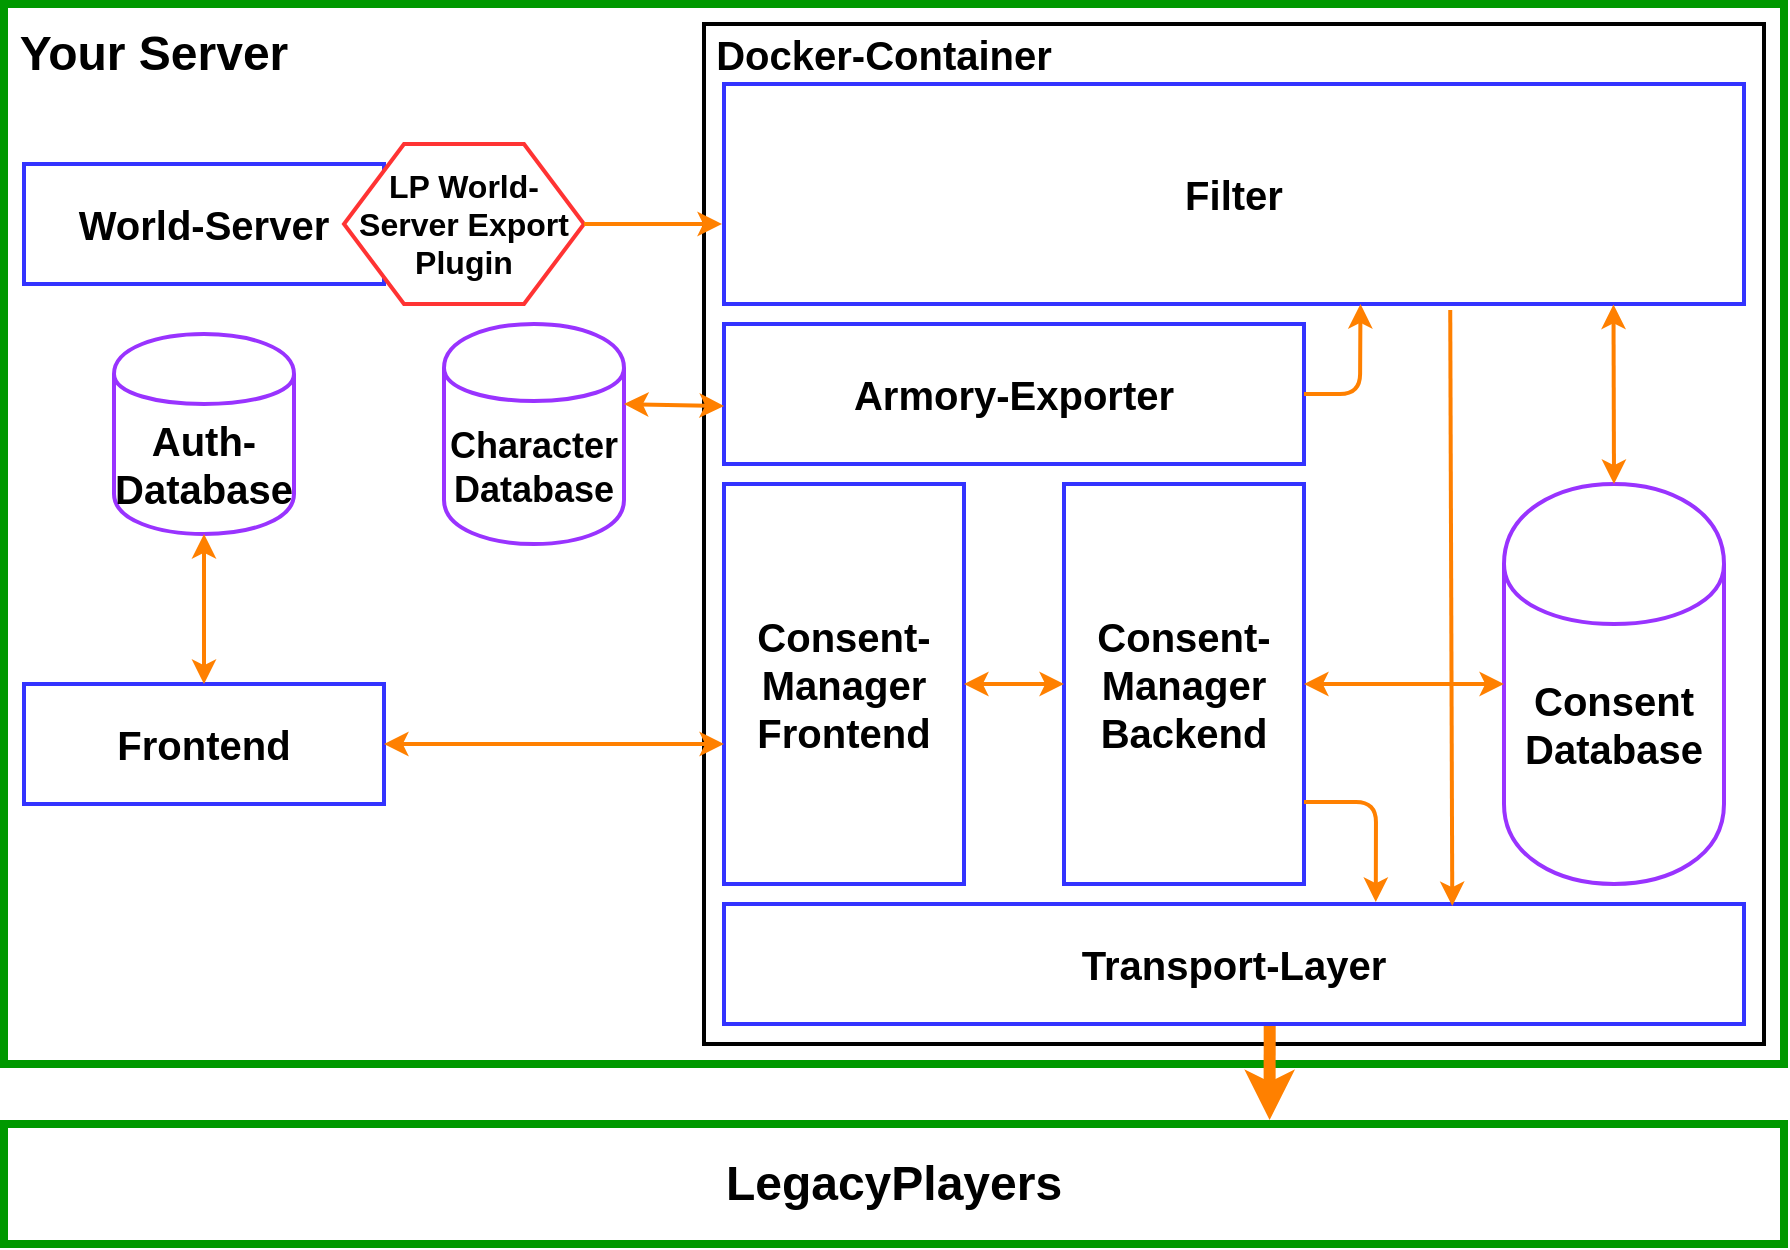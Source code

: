 <mxfile version="12.6.5" type="device"><diagram id="lThA6a1NeHgEB9G-pxd5" name="Page-1"><mxGraphModel dx="2046" dy="1123" grid="1" gridSize="10" guides="1" tooltips="1" connect="1" arrows="1" fold="1" page="1" pageScale="1" pageWidth="850" pageHeight="1100" math="0" shadow="0"><root><mxCell id="0"/><mxCell id="1" parent="0"/><mxCell id="ovgffi6Pzi2pMFkgmx6C-24" value="" style="rounded=0;whiteSpace=wrap;html=1;strokeColor=#009900;strokeWidth=4;fillColor=#ffffff;" vertex="1" parent="1"><mxGeometry x="10" y="40" width="890" height="530" as="geometry"/></mxCell><mxCell id="ovgffi6Pzi2pMFkgmx6C-1" value="&lt;b&gt;&lt;font style=&quot;font-size: 20px&quot;&gt;World-Server&lt;/font&gt;&lt;/b&gt;" style="rounded=0;whiteSpace=wrap;html=1;strokeColor=#3333FF;strokeWidth=2;" vertex="1" parent="1"><mxGeometry x="20" y="120" width="180" height="60" as="geometry"/></mxCell><mxCell id="ovgffi6Pzi2pMFkgmx6C-2" value="&lt;font style=&quot;font-size: 16px&quot;&gt;&lt;b&gt;LP World-Server Export Plugin&lt;br&gt;&lt;/b&gt;&lt;/font&gt;" style="shape=hexagon;perimeter=hexagonPerimeter2;whiteSpace=wrap;html=1;strokeColor=#FF3333;strokeWidth=2;" vertex="1" parent="1"><mxGeometry x="180" y="110" width="120" height="80" as="geometry"/></mxCell><mxCell id="ovgffi6Pzi2pMFkgmx6C-3" value="&lt;font style=&quot;font-size: 20px&quot;&gt;&lt;b&gt;Frontend&lt;/b&gt;&lt;/font&gt;" style="rounded=0;whiteSpace=wrap;html=1;strokeColor=#3333FF;strokeWidth=2;" vertex="1" parent="1"><mxGeometry x="20" y="380" width="180" height="60" as="geometry"/></mxCell><mxCell id="ovgffi6Pzi2pMFkgmx6C-4" value="&lt;font style=&quot;font-size: 20px&quot;&gt;&lt;b&gt;Auth-Database&lt;/b&gt;&lt;/font&gt;" style="shape=cylinder;whiteSpace=wrap;html=1;boundedLbl=1;backgroundOutline=1;strokeColor=#9933FF;strokeWidth=2;" vertex="1" parent="1"><mxGeometry x="65" y="205" width="90" height="100" as="geometry"/></mxCell><mxCell id="ovgffi6Pzi2pMFkgmx6C-5" value="" style="endArrow=classic;startArrow=classic;html=1;entryX=0.5;entryY=1;entryDx=0;entryDy=0;strokeColor=#FF8000;strokeWidth=2;" edge="1" parent="1" source="ovgffi6Pzi2pMFkgmx6C-3" target="ovgffi6Pzi2pMFkgmx6C-4"><mxGeometry width="50" height="50" relative="1" as="geometry"><mxPoint x="20" y="510" as="sourcePoint"/><mxPoint x="70" y="460" as="targetPoint"/></mxGeometry></mxCell><mxCell id="ovgffi6Pzi2pMFkgmx6C-6" value="" style="rounded=0;whiteSpace=wrap;html=1;fillColor=none;align=left;strokeColor=#000000;strokeWidth=2;" vertex="1" parent="1"><mxGeometry x="360" y="50" width="530" height="510" as="geometry"/></mxCell><mxCell id="ovgffi6Pzi2pMFkgmx6C-7" value="&lt;font style=&quot;font-size: 20px&quot;&gt;&lt;b&gt;Docker-Container&lt;br&gt;&lt;/b&gt;&lt;/font&gt;" style="text;html=1;strokeColor=none;fillColor=none;align=center;verticalAlign=middle;whiteSpace=wrap;rounded=0;" vertex="1" parent="1"><mxGeometry x="360" y="50" width="180" height="30" as="geometry"/></mxCell><mxCell id="ovgffi6Pzi2pMFkgmx6C-8" value="&lt;font style=&quot;font-size: 20px&quot;&gt;&lt;b&gt;Transport-Layer&lt;/b&gt;&lt;/font&gt;" style="rounded=0;whiteSpace=wrap;html=1;strokeColor=#3333FF;strokeWidth=2;fillColor=#ffffff;" vertex="1" parent="1"><mxGeometry x="370" y="490" width="510" height="60" as="geometry"/></mxCell><mxCell id="ovgffi6Pzi2pMFkgmx6C-9" value="&lt;font style=&quot;font-size: 20px&quot;&gt;&lt;b&gt;Consent-Manager Frontend&lt;br&gt;&lt;/b&gt;&lt;/font&gt;" style="rounded=0;whiteSpace=wrap;html=1;strokeColor=#3333FF;strokeWidth=2;fillColor=#ffffff;" vertex="1" parent="1"><mxGeometry x="370" y="280" width="120" height="200" as="geometry"/></mxCell><mxCell id="ovgffi6Pzi2pMFkgmx6C-10" value="&lt;font style=&quot;font-size: 20px&quot;&gt;&lt;b&gt;Filter&lt;/b&gt;&lt;/font&gt;" style="rounded=0;whiteSpace=wrap;html=1;strokeColor=#3333FF;strokeWidth=2;fillColor=#ffffff;" vertex="1" parent="1"><mxGeometry x="370" y="80" width="510" height="110" as="geometry"/></mxCell><mxCell id="ovgffi6Pzi2pMFkgmx6C-11" value="&lt;div style=&quot;font-size: 20px&quot;&gt;&lt;font style=&quot;font-size: 20px&quot;&gt;&lt;b&gt;Armory-Exporter&lt;/b&gt;&lt;/font&gt;&lt;/div&gt;" style="rounded=0;whiteSpace=wrap;html=1;strokeColor=#3333FF;strokeWidth=2;fillColor=#ffffff;" vertex="1" parent="1"><mxGeometry x="370" y="200" width="290" height="70" as="geometry"/></mxCell><mxCell id="ovgffi6Pzi2pMFkgmx6C-13" value="&lt;font style=&quot;font-size: 20px&quot;&gt;&lt;b&gt;Consent Database&lt;br&gt;&lt;/b&gt;&lt;/font&gt;" style="shape=cylinder;whiteSpace=wrap;html=1;boundedLbl=1;backgroundOutline=1;strokeColor=#9933FF;strokeWidth=2;fillColor=#ffffff;" vertex="1" parent="1"><mxGeometry x="760" y="280" width="110" height="200" as="geometry"/></mxCell><mxCell id="ovgffi6Pzi2pMFkgmx6C-14" value="&lt;font style=&quot;font-size: 20px&quot;&gt;&lt;b&gt;Consent-Manager Backend&lt;br&gt;&lt;/b&gt;&lt;/font&gt;" style="rounded=0;whiteSpace=wrap;html=1;strokeColor=#3333FF;strokeWidth=2;fillColor=#ffffff;" vertex="1" parent="1"><mxGeometry x="540" y="280" width="120" height="200" as="geometry"/></mxCell><mxCell id="ovgffi6Pzi2pMFkgmx6C-15" value="" style="endArrow=classic;startArrow=classic;html=1;entryX=1;entryY=0.5;entryDx=0;entryDy=0;exitX=0;exitY=0.65;exitDx=0;exitDy=0;exitPerimeter=0;strokeColor=#FF8000;strokeWidth=2;" edge="1" parent="1" source="ovgffi6Pzi2pMFkgmx6C-9" target="ovgffi6Pzi2pMFkgmx6C-3"><mxGeometry width="50" height="50" relative="1" as="geometry"><mxPoint x="20" y="630" as="sourcePoint"/><mxPoint x="70" y="580" as="targetPoint"/></mxGeometry></mxCell><mxCell id="ovgffi6Pzi2pMFkgmx6C-16" value="" style="endArrow=classic;startArrow=classic;html=1;entryX=0;entryY=0.5;entryDx=0;entryDy=0;exitX=1;exitY=0.5;exitDx=0;exitDy=0;strokeWidth=2;strokeColor=#FF8000;" edge="1" parent="1" source="ovgffi6Pzi2pMFkgmx6C-9" target="ovgffi6Pzi2pMFkgmx6C-14"><mxGeometry width="50" height="50" relative="1" as="geometry"><mxPoint x="20" y="630" as="sourcePoint"/><mxPoint x="70" y="580" as="targetPoint"/></mxGeometry></mxCell><mxCell id="ovgffi6Pzi2pMFkgmx6C-19" value="" style="endArrow=classic;html=1;exitX=1;exitY=0.5;exitDx=0;exitDy=0;entryX=0.624;entryY=1;entryDx=0;entryDy=0;entryPerimeter=0;strokeColor=#FF8000;strokeWidth=2;" edge="1" parent="1" source="ovgffi6Pzi2pMFkgmx6C-11" target="ovgffi6Pzi2pMFkgmx6C-10"><mxGeometry width="50" height="50" relative="1" as="geometry"><mxPoint x="20" y="630" as="sourcePoint"/><mxPoint x="70" y="580" as="targetPoint"/><Array as="points"><mxPoint x="688" y="235"/></Array></mxGeometry></mxCell><mxCell id="ovgffi6Pzi2pMFkgmx6C-20" value="" style="endArrow=classic;html=1;strokeColor=#FF8000;strokeWidth=2;exitX=0.712;exitY=1.027;exitDx=0;exitDy=0;entryX=0.714;entryY=0.017;entryDx=0;entryDy=0;exitPerimeter=0;entryPerimeter=0;" edge="1" parent="1" source="ovgffi6Pzi2pMFkgmx6C-10" target="ovgffi6Pzi2pMFkgmx6C-8"><mxGeometry width="50" height="50" relative="1" as="geometry"><mxPoint x="20" y="630" as="sourcePoint"/><mxPoint x="70" y="580" as="targetPoint"/></mxGeometry></mxCell><mxCell id="ovgffi6Pzi2pMFkgmx6C-21" value="" style="endArrow=classic;startArrow=classic;html=1;strokeColor=#FF8000;strokeWidth=2;entryX=1;entryY=0.5;entryDx=0;entryDy=0;" edge="1" parent="1" target="ovgffi6Pzi2pMFkgmx6C-14"><mxGeometry width="50" height="50" relative="1" as="geometry"><mxPoint x="760" y="380" as="sourcePoint"/><mxPoint x="70" y="580" as="targetPoint"/></mxGeometry></mxCell><mxCell id="ovgffi6Pzi2pMFkgmx6C-22" value="" style="endArrow=classic;startArrow=classic;html=1;strokeColor=#FF8000;strokeWidth=2;entryX=0.5;entryY=0;entryDx=0;entryDy=0;exitX=0.858;exitY=0.275;exitDx=0;exitDy=0;exitPerimeter=0;" edge="1" parent="1" source="ovgffi6Pzi2pMFkgmx6C-6" target="ovgffi6Pzi2pMFkgmx6C-13"><mxGeometry width="50" height="50" relative="1" as="geometry"><mxPoint x="20" y="630" as="sourcePoint"/><mxPoint x="70" y="580" as="targetPoint"/></mxGeometry></mxCell><mxCell id="ovgffi6Pzi2pMFkgmx6C-23" value="" style="endArrow=classic;html=1;strokeColor=#FF8000;strokeWidth=2;exitX=1;exitY=0.795;exitDx=0;exitDy=0;exitPerimeter=0;entryX=0.639;entryY=-0.017;entryDx=0;entryDy=0;entryPerimeter=0;" edge="1" parent="1" source="ovgffi6Pzi2pMFkgmx6C-14" target="ovgffi6Pzi2pMFkgmx6C-8"><mxGeometry width="50" height="50" relative="1" as="geometry"><mxPoint x="20" y="630" as="sourcePoint"/><mxPoint x="70" y="580" as="targetPoint"/><Array as="points"><mxPoint x="696" y="439"/></Array></mxGeometry></mxCell><mxCell id="ovgffi6Pzi2pMFkgmx6C-25" value="&lt;div align=&quot;center&quot;&gt;&lt;font style=&quot;font-size: 24px&quot;&gt;&lt;b&gt;Your Server&lt;/b&gt;&lt;/font&gt;&lt;br&gt;&lt;/div&gt;" style="text;html=1;strokeColor=none;fillColor=none;align=center;verticalAlign=middle;whiteSpace=wrap;rounded=0;" vertex="1" parent="1"><mxGeometry x="10" y="40" width="150" height="50" as="geometry"/></mxCell><mxCell id="ovgffi6Pzi2pMFkgmx6C-26" value="&lt;font style=&quot;font-size: 24px&quot;&gt;&lt;b&gt;LegacyPlayers&lt;/b&gt;&lt;/font&gt;" style="rounded=0;whiteSpace=wrap;html=1;strokeColor=#009900;strokeWidth=4;fillColor=#ffffff;" vertex="1" parent="1"><mxGeometry x="10" y="600" width="890" height="60" as="geometry"/></mxCell><mxCell id="ovgffi6Pzi2pMFkgmx6C-28" value="" style="endArrow=classic;html=1;strokeColor=#FF8000;strokeWidth=6;exitX=0.535;exitY=1.017;exitDx=0;exitDy=0;exitPerimeter=0;entryX=0.711;entryY=-0.033;entryDx=0;entryDy=0;entryPerimeter=0;" edge="1" parent="1" source="ovgffi6Pzi2pMFkgmx6C-8" target="ovgffi6Pzi2pMFkgmx6C-26"><mxGeometry width="50" height="50" relative="1" as="geometry"><mxPoint x="10" y="730" as="sourcePoint"/><mxPoint x="60" y="680" as="targetPoint"/></mxGeometry></mxCell><mxCell id="ovgffi6Pzi2pMFkgmx6C-29" value="" style="endArrow=classic;html=1;strokeColor=#FF8000;strokeWidth=2;exitX=1;exitY=0.5;exitDx=0;exitDy=0;" edge="1" parent="1" source="ovgffi6Pzi2pMFkgmx6C-2"><mxGeometry width="50" height="50" relative="1" as="geometry"><mxPoint x="10" y="730" as="sourcePoint"/><mxPoint x="369" y="150" as="targetPoint"/></mxGeometry></mxCell><mxCell id="ovgffi6Pzi2pMFkgmx6C-32" value="&lt;font style=&quot;font-size: 18px&quot;&gt;&lt;b&gt;Character Database&lt;br&gt;&lt;/b&gt;&lt;/font&gt;" style="shape=cylinder;whiteSpace=wrap;html=1;boundedLbl=1;backgroundOutline=1;strokeColor=#9933FF;strokeWidth=2;fillColor=#ffffff;" vertex="1" parent="1"><mxGeometry x="230" y="200" width="90" height="110" as="geometry"/></mxCell><mxCell id="ovgffi6Pzi2pMFkgmx6C-34" value="" style="endArrow=classic;startArrow=classic;html=1;strokeColor=#FF8000;strokeWidth=2;exitX=0;exitY=0.5;exitDx=0;exitDy=0;entryX=1;entryY=0.364;entryDx=0;entryDy=0;entryPerimeter=0;" edge="1" parent="1" target="ovgffi6Pzi2pMFkgmx6C-32"><mxGeometry width="50" height="50" relative="1" as="geometry"><mxPoint x="370" y="241" as="sourcePoint"/><mxPoint x="320" y="235" as="targetPoint"/></mxGeometry></mxCell></root></mxGraphModel></diagram></mxfile>